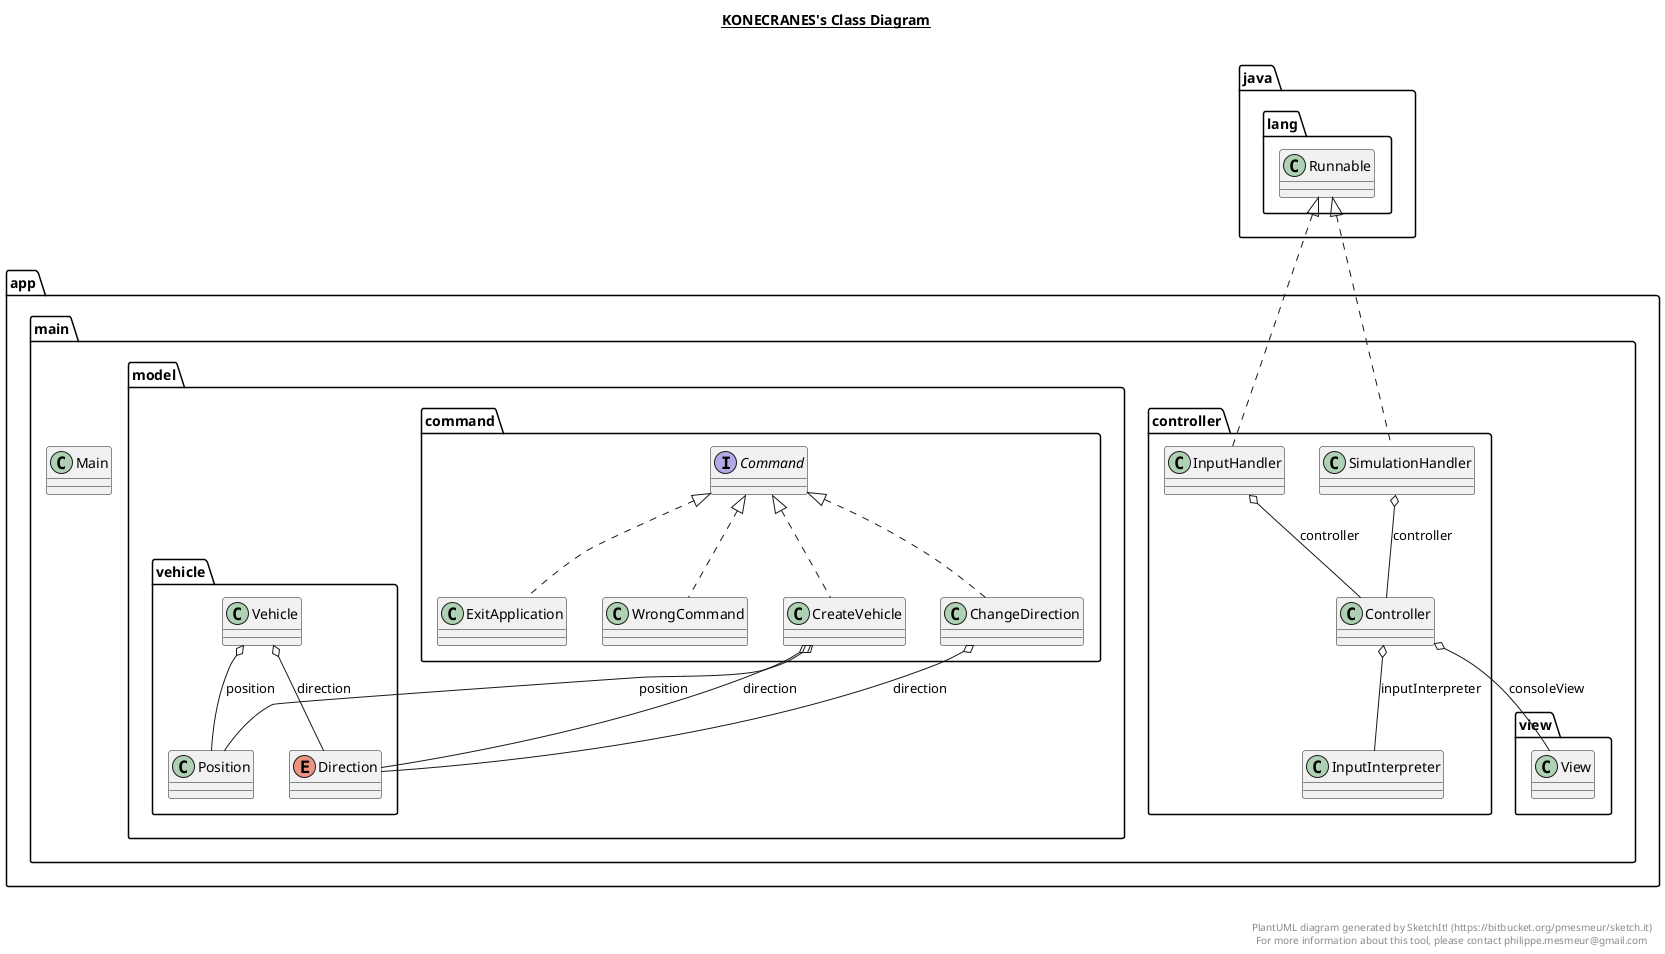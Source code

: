 @startuml

title __KONECRANES's Class Diagram__\n

  namespace app.main {
    class app.main.Main {
    }
  }
  

  namespace app.main {
    namespace controller {
      class app.main.controller.Controller {
      }
    }
  }
  

  namespace app.main {
    namespace controller {
      class app.main.controller.InputHandler {
      }
    }
  }
  

  namespace app.main {
    namespace controller {
      class app.main.controller.InputInterpreter {
      }
    }
  }
  

  namespace app.main {
    namespace controller {
      class app.main.controller.SimulationHandler {
      }
    }
  }
  

  namespace app.main {
    namespace model.command {
      class app.main.model.command.ChangeDirection {
      }
    }
  }
  

  namespace app.main {
    namespace model.command {
      interface app.main.model.command.Command {
      }
    }
  }
  

  namespace app.main {
    namespace model.command {
      class app.main.model.command.CreateVehicle {
      }
    }
  }
  

  namespace app.main {
    namespace model.command {
      class app.main.model.command.ExitApplication {
      }
    }
  }
  

  namespace app.main {
    namespace model.command {
      class app.main.model.command.WrongCommand {
      }
    }
  }
  

  namespace app.main {
    namespace model.vehicle {
      enum Direction {
      }
    }
  }
  

  namespace app.main {
    namespace model.vehicle {
      class app.main.model.vehicle.Position {
      }
    }
  }
  

  namespace app.main {
    namespace model.vehicle {
      class app.main.model.vehicle.Vehicle {
      }
    }
  }
  

  namespace app.main {
    namespace view {
      class app.main.view.View {
      }
    }
  }
  

  app.main.controller.Controller o-- app.main.view.View : consoleView
  app.main.controller.Controller o-- app.main.controller.InputInterpreter : inputInterpreter
  app.main.controller.InputHandler .up.|> java.lang.Runnable
  app.main.controller.InputHandler o-- app.main.controller.Controller : controller
  app.main.controller.SimulationHandler .up.|> java.lang.Runnable
  app.main.controller.SimulationHandler o-- app.main.controller.Controller : controller
  app.main.model.command.ChangeDirection .up.|> app.main.model.command.Command
  app.main.model.command.ChangeDirection o-- app.main.model.vehicle.Direction : direction
  app.main.model.command.CreateVehicle .up.|> app.main.model.command.Command
  app.main.model.command.CreateVehicle o-- app.main.model.vehicle.Direction : direction
  app.main.model.command.CreateVehicle o-- app.main.model.vehicle.Position : position
  app.main.model.command.ExitApplication .up.|> app.main.model.command.Command
  app.main.model.command.WrongCommand .up.|> app.main.model.command.Command
  app.main.model.vehicle.Vehicle o-- app.main.model.vehicle.Direction : direction
  app.main.model.vehicle.Vehicle o-- app.main.model.vehicle.Position : position


right footer


PlantUML diagram generated by SketchIt! (https://bitbucket.org/pmesmeur/sketch.it)
For more information about this tool, please contact philippe.mesmeur@gmail.com
endfooter

@enduml
